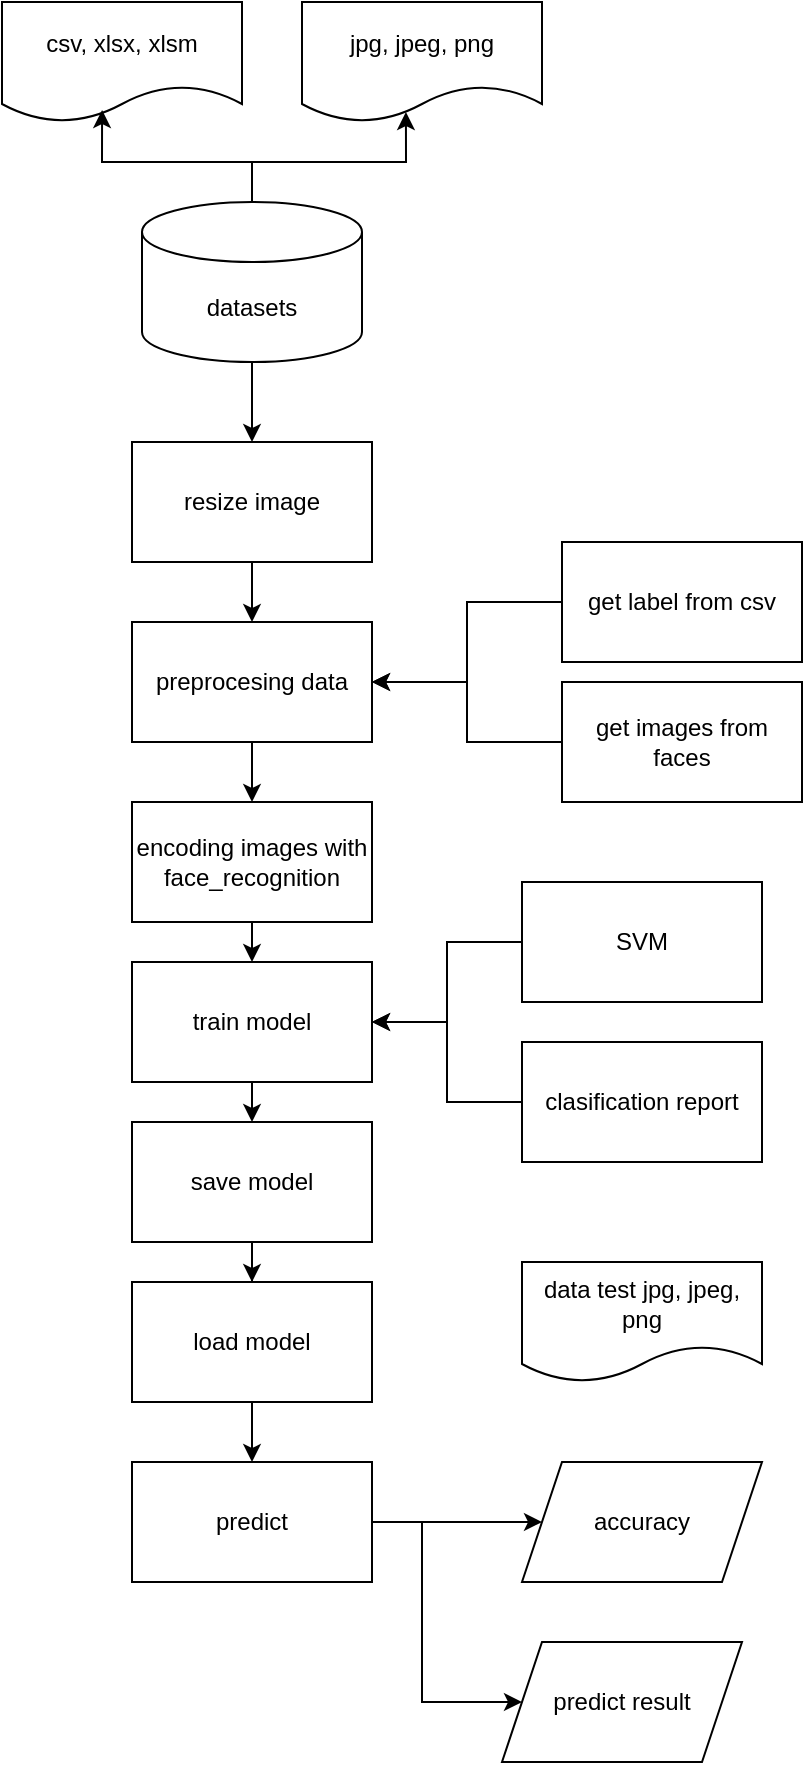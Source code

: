 <mxfile version="24.6.4" type="device" pages="4">
  <diagram name="Diagram Model" id="Lq3tLTZZMb2hrL0z6EuN">
    <mxGraphModel dx="1466" dy="1055" grid="1" gridSize="10" guides="1" tooltips="1" connect="1" arrows="1" fold="1" page="1" pageScale="1" pageWidth="850" pageHeight="1100" math="0" shadow="0">
      <root>
        <mxCell id="0" />
        <mxCell id="1" parent="0" />
        <mxCell id="G29a6ibN8jCa7AQ1b6gr-2" value="csv, xlsx, xlsm" style="shape=document;whiteSpace=wrap;html=1;boundedLbl=1;" parent="1" vertex="1">
          <mxGeometry x="20" y="120" width="120" height="60" as="geometry" />
        </mxCell>
        <mxCell id="G29a6ibN8jCa7AQ1b6gr-3" value="jpg, jpeg, png" style="shape=document;whiteSpace=wrap;html=1;boundedLbl=1;" parent="1" vertex="1">
          <mxGeometry x="170" y="120" width="120" height="60" as="geometry" />
        </mxCell>
        <mxCell id="G29a6ibN8jCa7AQ1b6gr-8" style="edgeStyle=orthogonalEdgeStyle;rounded=0;orthogonalLoop=1;jettySize=auto;html=1;exitX=0.5;exitY=1;exitDx=0;exitDy=0;exitPerimeter=0;entryX=0.5;entryY=0;entryDx=0;entryDy=0;" parent="1" source="G29a6ibN8jCa7AQ1b6gr-4" target="G29a6ibN8jCa7AQ1b6gr-5" edge="1">
          <mxGeometry relative="1" as="geometry" />
        </mxCell>
        <mxCell id="G29a6ibN8jCa7AQ1b6gr-4" value="datasets" style="shape=cylinder3;whiteSpace=wrap;html=1;boundedLbl=1;backgroundOutline=1;size=15;" parent="1" vertex="1">
          <mxGeometry x="90" y="220" width="110" height="80" as="geometry" />
        </mxCell>
        <mxCell id="G29a6ibN8jCa7AQ1b6gr-14" style="edgeStyle=orthogonalEdgeStyle;rounded=0;orthogonalLoop=1;jettySize=auto;html=1;exitX=0.5;exitY=1;exitDx=0;exitDy=0;" parent="1" source="G29a6ibN8jCa7AQ1b6gr-5" target="G29a6ibN8jCa7AQ1b6gr-9" edge="1">
          <mxGeometry relative="1" as="geometry" />
        </mxCell>
        <mxCell id="G29a6ibN8jCa7AQ1b6gr-5" value="resize image" style="rounded=0;whiteSpace=wrap;html=1;" parent="1" vertex="1">
          <mxGeometry x="85" y="340" width="120" height="60" as="geometry" />
        </mxCell>
        <mxCell id="G29a6ibN8jCa7AQ1b6gr-6" style="edgeStyle=orthogonalEdgeStyle;rounded=0;orthogonalLoop=1;jettySize=auto;html=1;exitX=0.5;exitY=0;exitDx=0;exitDy=0;exitPerimeter=0;entryX=0.433;entryY=0.917;entryDx=0;entryDy=0;entryPerimeter=0;" parent="1" source="G29a6ibN8jCa7AQ1b6gr-4" target="G29a6ibN8jCa7AQ1b6gr-3" edge="1">
          <mxGeometry relative="1" as="geometry" />
        </mxCell>
        <mxCell id="G29a6ibN8jCa7AQ1b6gr-7" style="edgeStyle=orthogonalEdgeStyle;rounded=0;orthogonalLoop=1;jettySize=auto;html=1;exitX=0.5;exitY=0;exitDx=0;exitDy=0;exitPerimeter=0;entryX=0.417;entryY=0.9;entryDx=0;entryDy=0;entryPerimeter=0;" parent="1" source="G29a6ibN8jCa7AQ1b6gr-4" target="G29a6ibN8jCa7AQ1b6gr-2" edge="1">
          <mxGeometry relative="1" as="geometry" />
        </mxCell>
        <mxCell id="G29a6ibN8jCa7AQ1b6gr-16" style="edgeStyle=orthogonalEdgeStyle;rounded=0;orthogonalLoop=1;jettySize=auto;html=1;exitX=0.5;exitY=1;exitDx=0;exitDy=0;" parent="1" source="G29a6ibN8jCa7AQ1b6gr-9" target="G29a6ibN8jCa7AQ1b6gr-15" edge="1">
          <mxGeometry relative="1" as="geometry" />
        </mxCell>
        <mxCell id="G29a6ibN8jCa7AQ1b6gr-9" value="preprocesing data" style="rounded=0;whiteSpace=wrap;html=1;" parent="1" vertex="1">
          <mxGeometry x="85" y="430" width="120" height="60" as="geometry" />
        </mxCell>
        <mxCell id="G29a6ibN8jCa7AQ1b6gr-12" style="edgeStyle=orthogonalEdgeStyle;rounded=0;orthogonalLoop=1;jettySize=auto;html=1;exitX=0;exitY=0.5;exitDx=0;exitDy=0;entryX=1;entryY=0.5;entryDx=0;entryDy=0;" parent="1" source="G29a6ibN8jCa7AQ1b6gr-10" target="G29a6ibN8jCa7AQ1b6gr-9" edge="1">
          <mxGeometry relative="1" as="geometry" />
        </mxCell>
        <mxCell id="G29a6ibN8jCa7AQ1b6gr-10" value="get label from csv" style="rounded=0;whiteSpace=wrap;html=1;" parent="1" vertex="1">
          <mxGeometry x="300" y="390" width="120" height="60" as="geometry" />
        </mxCell>
        <mxCell id="G29a6ibN8jCa7AQ1b6gr-13" style="edgeStyle=orthogonalEdgeStyle;rounded=0;orthogonalLoop=1;jettySize=auto;html=1;exitX=0;exitY=0.5;exitDx=0;exitDy=0;entryX=1;entryY=0.5;entryDx=0;entryDy=0;" parent="1" source="G29a6ibN8jCa7AQ1b6gr-11" target="G29a6ibN8jCa7AQ1b6gr-9" edge="1">
          <mxGeometry relative="1" as="geometry" />
        </mxCell>
        <mxCell id="G29a6ibN8jCa7AQ1b6gr-11" value="get images from faces" style="rounded=0;whiteSpace=wrap;html=1;" parent="1" vertex="1">
          <mxGeometry x="300" y="460" width="120" height="60" as="geometry" />
        </mxCell>
        <mxCell id="G29a6ibN8jCa7AQ1b6gr-19" style="edgeStyle=orthogonalEdgeStyle;rounded=0;orthogonalLoop=1;jettySize=auto;html=1;exitX=0.5;exitY=1;exitDx=0;exitDy=0;entryX=0.5;entryY=0;entryDx=0;entryDy=0;" parent="1" source="G29a6ibN8jCa7AQ1b6gr-15" target="G29a6ibN8jCa7AQ1b6gr-17" edge="1">
          <mxGeometry relative="1" as="geometry" />
        </mxCell>
        <mxCell id="G29a6ibN8jCa7AQ1b6gr-15" value="encoding images with face_recognition" style="rounded=0;whiteSpace=wrap;html=1;" parent="1" vertex="1">
          <mxGeometry x="85" y="520" width="120" height="60" as="geometry" />
        </mxCell>
        <mxCell id="G29a6ibN8jCa7AQ1b6gr-26" style="edgeStyle=orthogonalEdgeStyle;rounded=0;orthogonalLoop=1;jettySize=auto;html=1;exitX=0.5;exitY=1;exitDx=0;exitDy=0;entryX=0.5;entryY=0;entryDx=0;entryDy=0;" parent="1" source="G29a6ibN8jCa7AQ1b6gr-17" target="G29a6ibN8jCa7AQ1b6gr-25" edge="1">
          <mxGeometry relative="1" as="geometry" />
        </mxCell>
        <mxCell id="G29a6ibN8jCa7AQ1b6gr-17" value="train model" style="rounded=0;whiteSpace=wrap;html=1;" parent="1" vertex="1">
          <mxGeometry x="85" y="600" width="120" height="60" as="geometry" />
        </mxCell>
        <mxCell id="G29a6ibN8jCa7AQ1b6gr-22" style="edgeStyle=orthogonalEdgeStyle;rounded=0;orthogonalLoop=1;jettySize=auto;html=1;exitX=0;exitY=0.5;exitDx=0;exitDy=0;entryX=1;entryY=0.5;entryDx=0;entryDy=0;" parent="1" source="G29a6ibN8jCa7AQ1b6gr-18" target="G29a6ibN8jCa7AQ1b6gr-17" edge="1">
          <mxGeometry relative="1" as="geometry">
            <mxPoint x="220" y="700" as="targetPoint" />
          </mxGeometry>
        </mxCell>
        <mxCell id="G29a6ibN8jCa7AQ1b6gr-18" value="clasification report" style="rounded=0;whiteSpace=wrap;html=1;" parent="1" vertex="1">
          <mxGeometry x="280" y="640" width="120" height="60" as="geometry" />
        </mxCell>
        <mxCell id="G29a6ibN8jCa7AQ1b6gr-21" style="edgeStyle=orthogonalEdgeStyle;rounded=0;orthogonalLoop=1;jettySize=auto;html=1;exitX=0;exitY=0.5;exitDx=0;exitDy=0;entryX=1;entryY=0.5;entryDx=0;entryDy=0;" parent="1" source="G29a6ibN8jCa7AQ1b6gr-20" target="G29a6ibN8jCa7AQ1b6gr-17" edge="1">
          <mxGeometry relative="1" as="geometry" />
        </mxCell>
        <mxCell id="G29a6ibN8jCa7AQ1b6gr-20" value="SVM" style="rounded=0;whiteSpace=wrap;html=1;" parent="1" vertex="1">
          <mxGeometry x="280" y="560" width="120" height="60" as="geometry" />
        </mxCell>
        <mxCell id="G29a6ibN8jCa7AQ1b6gr-24" value="data test jpg, jpeg, png" style="shape=document;whiteSpace=wrap;html=1;boundedLbl=1;" parent="1" vertex="1">
          <mxGeometry x="280" y="750" width="120" height="60" as="geometry" />
        </mxCell>
        <mxCell id="G29a6ibN8jCa7AQ1b6gr-29" style="edgeStyle=orthogonalEdgeStyle;rounded=0;orthogonalLoop=1;jettySize=auto;html=1;exitX=0.5;exitY=1;exitDx=0;exitDy=0;" parent="1" source="G29a6ibN8jCa7AQ1b6gr-25" target="G29a6ibN8jCa7AQ1b6gr-27" edge="1">
          <mxGeometry relative="1" as="geometry" />
        </mxCell>
        <mxCell id="G29a6ibN8jCa7AQ1b6gr-25" value="save model" style="rounded=0;whiteSpace=wrap;html=1;" parent="1" vertex="1">
          <mxGeometry x="85" y="680" width="120" height="60" as="geometry" />
        </mxCell>
        <mxCell id="G29a6ibN8jCa7AQ1b6gr-30" style="edgeStyle=orthogonalEdgeStyle;rounded=0;orthogonalLoop=1;jettySize=auto;html=1;exitX=0.5;exitY=1;exitDx=0;exitDy=0;" parent="1" source="G29a6ibN8jCa7AQ1b6gr-27" target="G29a6ibN8jCa7AQ1b6gr-28" edge="1">
          <mxGeometry relative="1" as="geometry" />
        </mxCell>
        <mxCell id="G29a6ibN8jCa7AQ1b6gr-27" value="load model" style="rounded=0;whiteSpace=wrap;html=1;" parent="1" vertex="1">
          <mxGeometry x="85" y="760" width="120" height="60" as="geometry" />
        </mxCell>
        <mxCell id="G29a6ibN8jCa7AQ1b6gr-33" style="edgeStyle=orthogonalEdgeStyle;rounded=0;orthogonalLoop=1;jettySize=auto;html=1;exitX=1;exitY=0.5;exitDx=0;exitDy=0;entryX=0;entryY=0.5;entryDx=0;entryDy=0;" parent="1" source="G29a6ibN8jCa7AQ1b6gr-28" target="G29a6ibN8jCa7AQ1b6gr-31" edge="1">
          <mxGeometry relative="1" as="geometry" />
        </mxCell>
        <mxCell id="G29a6ibN8jCa7AQ1b6gr-34" style="edgeStyle=orthogonalEdgeStyle;rounded=0;orthogonalLoop=1;jettySize=auto;html=1;exitX=1;exitY=0.5;exitDx=0;exitDy=0;entryX=0;entryY=0.5;entryDx=0;entryDy=0;" parent="1" source="G29a6ibN8jCa7AQ1b6gr-28" target="G29a6ibN8jCa7AQ1b6gr-32" edge="1">
          <mxGeometry relative="1" as="geometry">
            <Array as="points">
              <mxPoint x="230" y="880" />
              <mxPoint x="230" y="970" />
            </Array>
          </mxGeometry>
        </mxCell>
        <mxCell id="G29a6ibN8jCa7AQ1b6gr-28" value="predict" style="rounded=0;whiteSpace=wrap;html=1;" parent="1" vertex="1">
          <mxGeometry x="85" y="850" width="120" height="60" as="geometry" />
        </mxCell>
        <mxCell id="G29a6ibN8jCa7AQ1b6gr-31" value="accuracy" style="shape=parallelogram;perimeter=parallelogramPerimeter;whiteSpace=wrap;html=1;fixedSize=1;" parent="1" vertex="1">
          <mxGeometry x="280" y="850" width="120" height="60" as="geometry" />
        </mxCell>
        <mxCell id="G29a6ibN8jCa7AQ1b6gr-32" value="predict result" style="shape=parallelogram;perimeter=parallelogramPerimeter;whiteSpace=wrap;html=1;fixedSize=1;" parent="1" vertex="1">
          <mxGeometry x="270" y="940" width="120" height="60" as="geometry" />
        </mxCell>
      </root>
    </mxGraphModel>
  </diagram>
  <diagram id="ao6_p41EV9RZxNL0GUta" name="Business Diagram">
    <mxGraphModel dx="1513" dy="897" grid="1" gridSize="10" guides="1" tooltips="1" connect="1" arrows="1" fold="1" page="1" pageScale="1" pageWidth="850" pageHeight="1100" math="0" shadow="0">
      <root>
        <mxCell id="0" />
        <mxCell id="1" parent="0" />
        <mxCell id="vhvLZNLD5VlgYT1X9G5q-7" style="edgeStyle=orthogonalEdgeStyle;rounded=0;orthogonalLoop=1;jettySize=auto;html=1;exitX=1;exitY=0.333;exitDx=0;exitDy=0;exitPerimeter=0;" edge="1" parent="1" source="vhvLZNLD5VlgYT1X9G5q-1" target="vhvLZNLD5VlgYT1X9G5q-2">
          <mxGeometry relative="1" as="geometry" />
        </mxCell>
        <mxCell id="vhvLZNLD5VlgYT1X9G5q-8" value="Mendeteksi" style="edgeLabel;html=1;align=center;verticalAlign=middle;resizable=0;points=[];" vertex="1" connectable="0" parent="vhvLZNLD5VlgYT1X9G5q-7">
          <mxGeometry x="-0.046" y="2" relative="1" as="geometry">
            <mxPoint as="offset" />
          </mxGeometry>
        </mxCell>
        <mxCell id="vhvLZNLD5VlgYT1X9G5q-1" value="Customers" style="shape=umlActor;verticalLabelPosition=bottom;verticalAlign=top;html=1;outlineConnect=0;" vertex="1" parent="1">
          <mxGeometry x="90" y="160" width="30" height="60" as="geometry" />
        </mxCell>
        <mxCell id="vhvLZNLD5VlgYT1X9G5q-9" style="edgeStyle=orthogonalEdgeStyle;rounded=0;orthogonalLoop=1;jettySize=auto;html=1;exitX=1;exitY=0.5;exitDx=0;exitDy=0;entryX=0;entryY=0.5;entryDx=0;entryDy=0;" edge="1" parent="1" source="vhvLZNLD5VlgYT1X9G5q-2" target="vhvLZNLD5VlgYT1X9G5q-3">
          <mxGeometry relative="1" as="geometry" />
        </mxCell>
        <mxCell id="vhvLZNLD5VlgYT1X9G5q-10" value="Diproses oleh model&amp;nbsp;&lt;div&gt;untuk diklasifikasikan&lt;/div&gt;" style="edgeLabel;html=1;align=center;verticalAlign=middle;resizable=0;points=[];" vertex="1" connectable="0" parent="vhvLZNLD5VlgYT1X9G5q-9">
          <mxGeometry x="-0.171" y="1" relative="1" as="geometry">
            <mxPoint as="offset" />
          </mxGeometry>
        </mxCell>
        <mxCell id="vhvLZNLD5VlgYT1X9G5q-2" value="Camera" style="rounded=1;whiteSpace=wrap;html=1;" vertex="1" parent="1">
          <mxGeometry x="250" y="150" width="115" height="60" as="geometry" />
        </mxCell>
        <mxCell id="vhvLZNLD5VlgYT1X9G5q-12" style="edgeStyle=orthogonalEdgeStyle;rounded=0;orthogonalLoop=1;jettySize=auto;html=1;exitX=0.5;exitY=1;exitDx=0;exitDy=0;entryX=0.5;entryY=0;entryDx=0;entryDy=0;" edge="1" parent="1" source="vhvLZNLD5VlgYT1X9G5q-3" target="vhvLZNLD5VlgYT1X9G5q-11">
          <mxGeometry relative="1" as="geometry" />
        </mxCell>
        <mxCell id="vhvLZNLD5VlgYT1X9G5q-24" value="Memproses prediksi&lt;div&gt;gender, umur dan ekspresi&lt;/div&gt;" style="edgeLabel;html=1;align=center;verticalAlign=middle;resizable=0;points=[];" vertex="1" connectable="0" parent="vhvLZNLD5VlgYT1X9G5q-12">
          <mxGeometry x="-0.229" y="1" relative="1" as="geometry">
            <mxPoint as="offset" />
          </mxGeometry>
        </mxCell>
        <mxCell id="vhvLZNLD5VlgYT1X9G5q-3" value="Model&lt;div&gt;(System)&lt;/div&gt;" style="rounded=1;whiteSpace=wrap;html=1;" vertex="1" parent="1">
          <mxGeometry x="520" y="150" width="115" height="60" as="geometry" />
        </mxCell>
        <mxCell id="vhvLZNLD5VlgYT1X9G5q-22" style="edgeStyle=orthogonalEdgeStyle;rounded=0;orthogonalLoop=1;jettySize=auto;html=1;exitX=0;exitY=0;exitDx=0;exitDy=27.5;exitPerimeter=0;entryX=1;entryY=0.25;entryDx=0;entryDy=0;" edge="1" parent="1" source="vhvLZNLD5VlgYT1X9G5q-4" target="vhvLZNLD5VlgYT1X9G5q-6">
          <mxGeometry relative="1" as="geometry" />
        </mxCell>
        <mxCell id="vhvLZNLD5VlgYT1X9G5q-29" value="Response" style="edgeLabel;html=1;align=center;verticalAlign=middle;resizable=0;points=[];" vertex="1" connectable="0" parent="vhvLZNLD5VlgYT1X9G5q-22">
          <mxGeometry x="0.07" y="1" relative="1" as="geometry">
            <mxPoint as="offset" />
          </mxGeometry>
        </mxCell>
        <mxCell id="vhvLZNLD5VlgYT1X9G5q-4" value="Database" style="shape=cylinder3;whiteSpace=wrap;html=1;boundedLbl=1;backgroundOutline=1;size=15;" vertex="1" parent="1">
          <mxGeometry x="315" y="398" width="90" height="72" as="geometry" />
        </mxCell>
        <mxCell id="vhvLZNLD5VlgYT1X9G5q-17" style="edgeStyle=orthogonalEdgeStyle;rounded=0;orthogonalLoop=1;jettySize=auto;html=1;exitX=1;exitY=0.75;exitDx=0;exitDy=0;entryX=0;entryY=0.75;entryDx=0;entryDy=0;" edge="1" parent="1" source="vhvLZNLD5VlgYT1X9G5q-5" target="vhvLZNLD5VlgYT1X9G5q-14">
          <mxGeometry relative="1" as="geometry" />
        </mxCell>
        <mxCell id="vhvLZNLD5VlgYT1X9G5q-31" value="Response" style="edgeLabel;html=1;align=center;verticalAlign=middle;resizable=0;points=[];" vertex="1" connectable="0" parent="vhvLZNLD5VlgYT1X9G5q-17">
          <mxGeometry x="-0.156" relative="1" as="geometry">
            <mxPoint as="offset" />
          </mxGeometry>
        </mxCell>
        <mxCell id="vhvLZNLD5VlgYT1X9G5q-18" style="edgeStyle=orthogonalEdgeStyle;rounded=0;orthogonalLoop=1;jettySize=auto;html=1;exitX=0.25;exitY=1;exitDx=0;exitDy=0;entryX=0.25;entryY=0;entryDx=0;entryDy=0;" edge="1" parent="1" source="vhvLZNLD5VlgYT1X9G5q-5" target="vhvLZNLD5VlgYT1X9G5q-6">
          <mxGeometry relative="1" as="geometry" />
        </mxCell>
        <mxCell id="vhvLZNLD5VlgYT1X9G5q-27" value="Request" style="edgeLabel;html=1;align=center;verticalAlign=middle;resizable=0;points=[];" vertex="1" connectable="0" parent="vhvLZNLD5VlgYT1X9G5q-18">
          <mxGeometry x="-0.086" y="-1" relative="1" as="geometry">
            <mxPoint as="offset" />
          </mxGeometry>
        </mxCell>
        <mxCell id="vhvLZNLD5VlgYT1X9G5q-5" value="URL / API" style="rounded=1;whiteSpace=wrap;html=1;" vertex="1" parent="1">
          <mxGeometry x="80" y="280" width="115" height="60" as="geometry" />
        </mxCell>
        <mxCell id="vhvLZNLD5VlgYT1X9G5q-19" style="edgeStyle=orthogonalEdgeStyle;rounded=0;orthogonalLoop=1;jettySize=auto;html=1;exitX=0.75;exitY=0;exitDx=0;exitDy=0;entryX=0.75;entryY=1;entryDx=0;entryDy=0;" edge="1" parent="1" source="vhvLZNLD5VlgYT1X9G5q-6" target="vhvLZNLD5VlgYT1X9G5q-5">
          <mxGeometry relative="1" as="geometry" />
        </mxCell>
        <mxCell id="vhvLZNLD5VlgYT1X9G5q-30" value="Response" style="edgeLabel;html=1;align=center;verticalAlign=middle;resizable=0;points=[];" vertex="1" connectable="0" parent="vhvLZNLD5VlgYT1X9G5q-19">
          <mxGeometry x="-0.229" y="1" relative="1" as="geometry">
            <mxPoint as="offset" />
          </mxGeometry>
        </mxCell>
        <mxCell id="vhvLZNLD5VlgYT1X9G5q-6" value="Backend&lt;div&gt;(Flask)&lt;/div&gt;" style="rounded=1;whiteSpace=wrap;html=1;" vertex="1" parent="1">
          <mxGeometry x="80" y="410" width="115" height="60" as="geometry" />
        </mxCell>
        <mxCell id="vhvLZNLD5VlgYT1X9G5q-15" style="edgeStyle=orthogonalEdgeStyle;rounded=0;orthogonalLoop=1;jettySize=auto;html=1;exitX=0;exitY=0.5;exitDx=0;exitDy=0;entryX=1;entryY=0.5;entryDx=0;entryDy=0;" edge="1" parent="1" source="vhvLZNLD5VlgYT1X9G5q-11" target="vhvLZNLD5VlgYT1X9G5q-14">
          <mxGeometry relative="1" as="geometry" />
        </mxCell>
        <mxCell id="vhvLZNLD5VlgYT1X9G5q-25" value="Menyimpan&lt;div&gt;hasil prediksi&lt;/div&gt;&lt;div&gt;model&lt;/div&gt;" style="edgeLabel;html=1;align=center;verticalAlign=middle;resizable=0;points=[];" vertex="1" connectable="0" parent="vhvLZNLD5VlgYT1X9G5q-15">
          <mxGeometry x="-0.011" relative="1" as="geometry">
            <mxPoint as="offset" />
          </mxGeometry>
        </mxCell>
        <mxCell id="vhvLZNLD5VlgYT1X9G5q-11" value="Result Prediction Model" style="rounded=1;whiteSpace=wrap;html=1;" vertex="1" parent="1">
          <mxGeometry x="520" y="280" width="115" height="60" as="geometry" />
        </mxCell>
        <mxCell id="vhvLZNLD5VlgYT1X9G5q-16" style="edgeStyle=orthogonalEdgeStyle;rounded=0;orthogonalLoop=1;jettySize=auto;html=1;exitX=0;exitY=0.25;exitDx=0;exitDy=0;entryX=1;entryY=0.25;entryDx=0;entryDy=0;" edge="1" parent="1" source="vhvLZNLD5VlgYT1X9G5q-14" target="vhvLZNLD5VlgYT1X9G5q-5">
          <mxGeometry relative="1" as="geometry" />
        </mxCell>
        <mxCell id="vhvLZNLD5VlgYT1X9G5q-26" value="Request" style="edgeLabel;html=1;align=center;verticalAlign=middle;resizable=0;points=[];" vertex="1" connectable="0" parent="vhvLZNLD5VlgYT1X9G5q-16">
          <mxGeometry x="0.022" relative="1" as="geometry">
            <mxPoint as="offset" />
          </mxGeometry>
        </mxCell>
        <mxCell id="vhvLZNLD5VlgYT1X9G5q-14" value="Save Result" style="rounded=1;whiteSpace=wrap;html=1;" vertex="1" parent="1">
          <mxGeometry x="285" y="280" width="115" height="60" as="geometry" />
        </mxCell>
        <mxCell id="vhvLZNLD5VlgYT1X9G5q-21" style="edgeStyle=orthogonalEdgeStyle;rounded=0;orthogonalLoop=1;jettySize=auto;html=1;exitX=1;exitY=0.75;exitDx=0;exitDy=0;entryX=0;entryY=1;entryDx=0;entryDy=-15;entryPerimeter=0;" edge="1" parent="1" source="vhvLZNLD5VlgYT1X9G5q-6" target="vhvLZNLD5VlgYT1X9G5q-4">
          <mxGeometry relative="1" as="geometry" />
        </mxCell>
        <mxCell id="vhvLZNLD5VlgYT1X9G5q-28" value="Request" style="edgeLabel;html=1;align=center;verticalAlign=middle;resizable=0;points=[];" vertex="1" connectable="0" parent="vhvLZNLD5VlgYT1X9G5q-21">
          <mxGeometry x="-0.15" y="-5" relative="1" as="geometry">
            <mxPoint y="-4" as="offset" />
          </mxGeometry>
        </mxCell>
        <mxCell id="vhvLZNLD5VlgYT1X9G5q-32" style="edgeStyle=orthogonalEdgeStyle;rounded=0;orthogonalLoop=1;jettySize=auto;html=1;exitX=1;exitY=0.333;exitDx=0;exitDy=0;exitPerimeter=0;" edge="1" source="vhvLZNLD5VlgYT1X9G5q-34" target="vhvLZNLD5VlgYT1X9G5q-37" parent="1">
          <mxGeometry relative="1" as="geometry" />
        </mxCell>
        <mxCell id="vhvLZNLD5VlgYT1X9G5q-33" value="Mendeteksi" style="edgeLabel;html=1;align=center;verticalAlign=middle;resizable=0;points=[];" vertex="1" connectable="0" parent="vhvLZNLD5VlgYT1X9G5q-32">
          <mxGeometry x="-0.046" y="2" relative="1" as="geometry">
            <mxPoint as="offset" />
          </mxGeometry>
        </mxCell>
        <mxCell id="vhvLZNLD5VlgYT1X9G5q-34" value="Employee (SPG)" style="shape=umlActor;verticalLabelPosition=bottom;verticalAlign=top;html=1;outlineConnect=0;" vertex="1" parent="1">
          <mxGeometry x="92.5" y="550" width="30" height="60" as="geometry" />
        </mxCell>
        <mxCell id="vhvLZNLD5VlgYT1X9G5q-35" style="edgeStyle=orthogonalEdgeStyle;rounded=0;orthogonalLoop=1;jettySize=auto;html=1;exitX=1;exitY=0.5;exitDx=0;exitDy=0;entryX=0;entryY=0.5;entryDx=0;entryDy=0;" edge="1" source="vhvLZNLD5VlgYT1X9G5q-37" target="vhvLZNLD5VlgYT1X9G5q-40" parent="1">
          <mxGeometry relative="1" as="geometry" />
        </mxCell>
        <mxCell id="vhvLZNLD5VlgYT1X9G5q-36" value="Diproses oleh model&amp;nbsp;&lt;div&gt;untuk mendeteksi&amp;nbsp;&lt;/div&gt;&lt;div&gt;gerakan&lt;/div&gt;" style="edgeLabel;html=1;align=center;verticalAlign=middle;resizable=0;points=[];" vertex="1" connectable="0" parent="vhvLZNLD5VlgYT1X9G5q-35">
          <mxGeometry x="-0.171" y="1" relative="1" as="geometry">
            <mxPoint x="7" as="offset" />
          </mxGeometry>
        </mxCell>
        <mxCell id="vhvLZNLD5VlgYT1X9G5q-37" value="Camera" style="rounded=1;whiteSpace=wrap;html=1;" vertex="1" parent="1">
          <mxGeometry x="252.5" y="540" width="115" height="60" as="geometry" />
        </mxCell>
        <mxCell id="vhvLZNLD5VlgYT1X9G5q-38" style="edgeStyle=orthogonalEdgeStyle;rounded=0;orthogonalLoop=1;jettySize=auto;html=1;exitX=0.5;exitY=1;exitDx=0;exitDy=0;entryX=0.5;entryY=0;entryDx=0;entryDy=0;" edge="1" source="vhvLZNLD5VlgYT1X9G5q-40" target="vhvLZNLD5VlgYT1X9G5q-54" parent="1">
          <mxGeometry relative="1" as="geometry" />
        </mxCell>
        <mxCell id="vhvLZNLD5VlgYT1X9G5q-39" value="Memproses gerakan&amp;nbsp;&lt;div&gt;karyawan&lt;/div&gt;" style="edgeLabel;html=1;align=center;verticalAlign=middle;resizable=0;points=[];" vertex="1" connectable="0" parent="vhvLZNLD5VlgYT1X9G5q-38">
          <mxGeometry x="-0.229" y="1" relative="1" as="geometry">
            <mxPoint as="offset" />
          </mxGeometry>
        </mxCell>
        <mxCell id="vhvLZNLD5VlgYT1X9G5q-40" value="Model&lt;div&gt;(System)&lt;/div&gt;" style="rounded=1;whiteSpace=wrap;html=1;" vertex="1" parent="1">
          <mxGeometry x="522.5" y="540" width="115" height="60" as="geometry" />
        </mxCell>
        <mxCell id="vhvLZNLD5VlgYT1X9G5q-41" style="edgeStyle=orthogonalEdgeStyle;rounded=0;orthogonalLoop=1;jettySize=auto;html=1;exitX=0;exitY=0;exitDx=0;exitDy=27.5;exitPerimeter=0;entryX=1;entryY=0.25;entryDx=0;entryDy=0;" edge="1" source="vhvLZNLD5VlgYT1X9G5q-43" target="vhvLZNLD5VlgYT1X9G5q-51" parent="1">
          <mxGeometry relative="1" as="geometry" />
        </mxCell>
        <mxCell id="vhvLZNLD5VlgYT1X9G5q-42" value="Response" style="edgeLabel;html=1;align=center;verticalAlign=middle;resizable=0;points=[];" vertex="1" connectable="0" parent="vhvLZNLD5VlgYT1X9G5q-41">
          <mxGeometry x="0.07" y="1" relative="1" as="geometry">
            <mxPoint as="offset" />
          </mxGeometry>
        </mxCell>
        <mxCell id="vhvLZNLD5VlgYT1X9G5q-43" value="Database" style="shape=cylinder3;whiteSpace=wrap;html=1;boundedLbl=1;backgroundOutline=1;size=15;" vertex="1" parent="1">
          <mxGeometry x="317.5" y="788" width="90" height="72" as="geometry" />
        </mxCell>
        <mxCell id="vhvLZNLD5VlgYT1X9G5q-44" style="edgeStyle=orthogonalEdgeStyle;rounded=0;orthogonalLoop=1;jettySize=auto;html=1;exitX=1;exitY=0.75;exitDx=0;exitDy=0;entryX=0;entryY=0.75;entryDx=0;entryDy=0;" edge="1" source="vhvLZNLD5VlgYT1X9G5q-48" target="vhvLZNLD5VlgYT1X9G5q-57" parent="1">
          <mxGeometry relative="1" as="geometry" />
        </mxCell>
        <mxCell id="vhvLZNLD5VlgYT1X9G5q-45" value="Response" style="edgeLabel;html=1;align=center;verticalAlign=middle;resizable=0;points=[];" vertex="1" connectable="0" parent="vhvLZNLD5VlgYT1X9G5q-44">
          <mxGeometry x="-0.156" relative="1" as="geometry">
            <mxPoint as="offset" />
          </mxGeometry>
        </mxCell>
        <mxCell id="vhvLZNLD5VlgYT1X9G5q-46" style="edgeStyle=orthogonalEdgeStyle;rounded=0;orthogonalLoop=1;jettySize=auto;html=1;exitX=0.25;exitY=1;exitDx=0;exitDy=0;entryX=0.25;entryY=0;entryDx=0;entryDy=0;" edge="1" source="vhvLZNLD5VlgYT1X9G5q-48" target="vhvLZNLD5VlgYT1X9G5q-51" parent="1">
          <mxGeometry relative="1" as="geometry" />
        </mxCell>
        <mxCell id="vhvLZNLD5VlgYT1X9G5q-47" value="Request" style="edgeLabel;html=1;align=center;verticalAlign=middle;resizable=0;points=[];" vertex="1" connectable="0" parent="vhvLZNLD5VlgYT1X9G5q-46">
          <mxGeometry x="-0.086" y="-1" relative="1" as="geometry">
            <mxPoint as="offset" />
          </mxGeometry>
        </mxCell>
        <mxCell id="vhvLZNLD5VlgYT1X9G5q-48" value="URL / API" style="rounded=1;whiteSpace=wrap;html=1;" vertex="1" parent="1">
          <mxGeometry x="82.5" y="670" width="115" height="60" as="geometry" />
        </mxCell>
        <mxCell id="vhvLZNLD5VlgYT1X9G5q-49" style="edgeStyle=orthogonalEdgeStyle;rounded=0;orthogonalLoop=1;jettySize=auto;html=1;exitX=0.75;exitY=0;exitDx=0;exitDy=0;entryX=0.75;entryY=1;entryDx=0;entryDy=0;" edge="1" source="vhvLZNLD5VlgYT1X9G5q-51" target="vhvLZNLD5VlgYT1X9G5q-48" parent="1">
          <mxGeometry relative="1" as="geometry" />
        </mxCell>
        <mxCell id="vhvLZNLD5VlgYT1X9G5q-50" value="Response" style="edgeLabel;html=1;align=center;verticalAlign=middle;resizable=0;points=[];" vertex="1" connectable="0" parent="vhvLZNLD5VlgYT1X9G5q-49">
          <mxGeometry x="-0.229" y="1" relative="1" as="geometry">
            <mxPoint as="offset" />
          </mxGeometry>
        </mxCell>
        <mxCell id="vhvLZNLD5VlgYT1X9G5q-51" value="Backend&lt;div&gt;(Flask)&lt;/div&gt;" style="rounded=1;whiteSpace=wrap;html=1;" vertex="1" parent="1">
          <mxGeometry x="82.5" y="800" width="115" height="60" as="geometry" />
        </mxCell>
        <mxCell id="vhvLZNLD5VlgYT1X9G5q-52" style="edgeStyle=orthogonalEdgeStyle;rounded=0;orthogonalLoop=1;jettySize=auto;html=1;exitX=0;exitY=0.5;exitDx=0;exitDy=0;entryX=1;entryY=0.5;entryDx=0;entryDy=0;" edge="1" source="vhvLZNLD5VlgYT1X9G5q-54" target="vhvLZNLD5VlgYT1X9G5q-57" parent="1">
          <mxGeometry relative="1" as="geometry" />
        </mxCell>
        <mxCell id="vhvLZNLD5VlgYT1X9G5q-53" value="Menyimpan&lt;div&gt;hasil prediksi&lt;/div&gt;&lt;div&gt;model&lt;/div&gt;" style="edgeLabel;html=1;align=center;verticalAlign=middle;resizable=0;points=[];" vertex="1" connectable="0" parent="vhvLZNLD5VlgYT1X9G5q-52">
          <mxGeometry x="-0.011" relative="1" as="geometry">
            <mxPoint as="offset" />
          </mxGeometry>
        </mxCell>
        <mxCell id="vhvLZNLD5VlgYT1X9G5q-54" value="Result Prediction Model" style="rounded=1;whiteSpace=wrap;html=1;" vertex="1" parent="1">
          <mxGeometry x="522.5" y="670" width="115" height="60" as="geometry" />
        </mxCell>
        <mxCell id="vhvLZNLD5VlgYT1X9G5q-55" style="edgeStyle=orthogonalEdgeStyle;rounded=0;orthogonalLoop=1;jettySize=auto;html=1;exitX=0;exitY=0.25;exitDx=0;exitDy=0;entryX=1;entryY=0.25;entryDx=0;entryDy=0;" edge="1" source="vhvLZNLD5VlgYT1X9G5q-57" target="vhvLZNLD5VlgYT1X9G5q-48" parent="1">
          <mxGeometry relative="1" as="geometry" />
        </mxCell>
        <mxCell id="vhvLZNLD5VlgYT1X9G5q-56" value="Request" style="edgeLabel;html=1;align=center;verticalAlign=middle;resizable=0;points=[];" vertex="1" connectable="0" parent="vhvLZNLD5VlgYT1X9G5q-55">
          <mxGeometry x="0.022" relative="1" as="geometry">
            <mxPoint as="offset" />
          </mxGeometry>
        </mxCell>
        <mxCell id="vhvLZNLD5VlgYT1X9G5q-57" value="Save Result" style="rounded=1;whiteSpace=wrap;html=1;" vertex="1" parent="1">
          <mxGeometry x="287.5" y="670" width="115" height="60" as="geometry" />
        </mxCell>
        <mxCell id="vhvLZNLD5VlgYT1X9G5q-58" style="edgeStyle=orthogonalEdgeStyle;rounded=0;orthogonalLoop=1;jettySize=auto;html=1;exitX=1;exitY=0.75;exitDx=0;exitDy=0;entryX=0;entryY=1;entryDx=0;entryDy=-15;entryPerimeter=0;" edge="1" source="vhvLZNLD5VlgYT1X9G5q-51" target="vhvLZNLD5VlgYT1X9G5q-43" parent="1">
          <mxGeometry relative="1" as="geometry" />
        </mxCell>
        <mxCell id="vhvLZNLD5VlgYT1X9G5q-59" value="Request" style="edgeLabel;html=1;align=center;verticalAlign=middle;resizable=0;points=[];" vertex="1" connectable="0" parent="vhvLZNLD5VlgYT1X9G5q-58">
          <mxGeometry x="-0.15" y="-5" relative="1" as="geometry">
            <mxPoint y="-4" as="offset" />
          </mxGeometry>
        </mxCell>
      </root>
    </mxGraphModel>
  </diagram>
  <diagram id="GTOwe_YKNoY62zuB2V2L" name="Process Diagram">
    <mxGraphModel dx="1878" dy="748" grid="1" gridSize="10" guides="1" tooltips="1" connect="1" arrows="1" fold="1" page="1" pageScale="1" pageWidth="850" pageHeight="1100" math="0" shadow="0">
      <root>
        <mxCell id="0" />
        <mxCell id="1" parent="0" />
        <mxCell id="liK0P4Ff-jJVROrcpujv-52" style="edgeStyle=orthogonalEdgeStyle;rounded=0;orthogonalLoop=1;jettySize=auto;html=1;exitX=0.25;exitY=1;exitDx=0;exitDy=0;entryX=0.25;entryY=0;entryDx=0;entryDy=0;" edge="1" parent="1" source="liK0P4Ff-jJVROrcpujv-29" target="liK0P4Ff-jJVROrcpujv-30">
          <mxGeometry relative="1" as="geometry" />
        </mxCell>
        <mxCell id="liK0P4Ff-jJVROrcpujv-55" value="Request&lt;div&gt;with IP&lt;/div&gt;" style="edgeLabel;html=1;align=center;verticalAlign=middle;resizable=0;points=[];" vertex="1" connectable="0" parent="liK0P4Ff-jJVROrcpujv-52">
          <mxGeometry x="-0.242" relative="1" as="geometry">
            <mxPoint as="offset" />
          </mxGeometry>
        </mxCell>
        <mxCell id="liK0P4Ff-jJVROrcpujv-29" value="Web Control" style="rounded=1;whiteSpace=wrap;html=1;fillColor=#B9E0A5;" vertex="1" parent="1">
          <mxGeometry x="-520" y="150" width="120" height="60" as="geometry" />
        </mxCell>
        <mxCell id="liK0P4Ff-jJVROrcpujv-54" style="edgeStyle=orthogonalEdgeStyle;rounded=0;orthogonalLoop=1;jettySize=auto;html=1;exitX=0.75;exitY=0;exitDx=0;exitDy=0;entryX=0.75;entryY=1;entryDx=0;entryDy=0;" edge="1" parent="1" source="liK0P4Ff-jJVROrcpujv-30" target="liK0P4Ff-jJVROrcpujv-29">
          <mxGeometry relative="1" as="geometry" />
        </mxCell>
        <mxCell id="liK0P4Ff-jJVROrcpujv-56" value="Response" style="edgeLabel;html=1;align=center;verticalAlign=middle;resizable=0;points=[];" vertex="1" connectable="0" parent="liK0P4Ff-jJVROrcpujv-54">
          <mxGeometry x="0.07" y="1" relative="1" as="geometry">
            <mxPoint as="offset" />
          </mxGeometry>
        </mxCell>
        <mxCell id="WYZVfYMx2JTsQfkn0pkT-5" style="edgeStyle=orthogonalEdgeStyle;rounded=0;orthogonalLoop=1;jettySize=auto;html=1;exitX=1;exitY=0.5;exitDx=0;exitDy=0;" edge="1" parent="1" source="liK0P4Ff-jJVROrcpujv-30" target="WYZVfYMx2JTsQfkn0pkT-4">
          <mxGeometry relative="1" as="geometry" />
        </mxCell>
        <mxCell id="WYZVfYMx2JTsQfkn0pkT-7" value="Mendeteksi&amp;nbsp;&lt;div&gt;IP &amp;amp; PORT&lt;div&gt;aplikasi&lt;/div&gt;&lt;/div&gt;" style="edgeLabel;html=1;align=center;verticalAlign=middle;resizable=0;points=[];" vertex="1" connectable="0" parent="WYZVfYMx2JTsQfkn0pkT-5">
          <mxGeometry x="-0.24" relative="1" as="geometry">
            <mxPoint as="offset" />
          </mxGeometry>
        </mxCell>
        <mxCell id="liK0P4Ff-jJVROrcpujv-30" value="Aplikasi&lt;div&gt;Face Recognition&lt;/div&gt;" style="rounded=1;whiteSpace=wrap;html=1;fillColor=#CCE5FF;" vertex="1" parent="1">
          <mxGeometry x="-520" y="290" width="120" height="60" as="geometry" />
        </mxCell>
        <mxCell id="WYZVfYMx2JTsQfkn0pkT-30" style="edgeStyle=orthogonalEdgeStyle;rounded=0;orthogonalLoop=1;jettySize=auto;html=1;exitX=0.5;exitY=0.5;exitDx=0;exitDy=0;exitPerimeter=0;entryX=0;entryY=0.5;entryDx=0;entryDy=0;" edge="1" parent="1" source="liK0P4Ff-jJVROrcpujv-31" target="WYZVfYMx2JTsQfkn0pkT-25">
          <mxGeometry relative="1" as="geometry" />
        </mxCell>
        <mxCell id="liK0P4Ff-jJVROrcpujv-31" value="User Control&lt;div&gt;(Superadmin)&lt;/div&gt;" style="shape=umlActor;verticalLabelPosition=bottom;verticalAlign=top;html=1;outlineConnect=0;" vertex="1" parent="1">
          <mxGeometry x="-810" y="150" width="30" height="60" as="geometry" />
        </mxCell>
        <mxCell id="liK0P4Ff-jJVROrcpujv-32" value="Kontrol Aplikasi Melalui Web Control" style="text;html=1;align=left;verticalAlign=middle;whiteSpace=wrap;rounded=0;" vertex="1" parent="1">
          <mxGeometry x="-820" y="4" width="130" height="30" as="geometry" />
        </mxCell>
        <mxCell id="WYZVfYMx2JTsQfkn0pkT-6" style="edgeStyle=orthogonalEdgeStyle;rounded=0;orthogonalLoop=1;jettySize=auto;html=1;exitX=0.5;exitY=0;exitDx=0;exitDy=0;entryX=1;entryY=0.5;entryDx=0;entryDy=0;" edge="1" parent="1" source="WYZVfYMx2JTsQfkn0pkT-4" target="liK0P4Ff-jJVROrcpujv-29">
          <mxGeometry relative="1" as="geometry" />
        </mxCell>
        <mxCell id="WYZVfYMx2JTsQfkn0pkT-8" value="Mengirim data IP&amp;nbsp;&lt;div&gt;dan PORT ke server&lt;/div&gt;" style="edgeLabel;html=1;align=center;verticalAlign=middle;resizable=0;points=[];" vertex="1" connectable="0" parent="WYZVfYMx2JTsQfkn0pkT-6">
          <mxGeometry x="-0.517" relative="1" as="geometry">
            <mxPoint as="offset" />
          </mxGeometry>
        </mxCell>
        <mxCell id="WYZVfYMx2JTsQfkn0pkT-4" value="Menyimpan IP dan PORT setiap membuka aplikasi" style="rounded=1;whiteSpace=wrap;html=1;" vertex="1" parent="1">
          <mxGeometry x="-370" y="220" width="120" height="60" as="geometry" />
        </mxCell>
        <mxCell id="WYZVfYMx2JTsQfkn0pkT-10" style="edgeStyle=orthogonalEdgeStyle;rounded=0;orthogonalLoop=1;jettySize=auto;html=1;exitX=0.145;exitY=1;exitDx=0;exitDy=-4.35;exitPerimeter=0;entryX=0.25;entryY=0;entryDx=0;entryDy=0;" edge="1" parent="1" source="WYZVfYMx2JTsQfkn0pkT-9" target="liK0P4Ff-jJVROrcpujv-29">
          <mxGeometry relative="1" as="geometry" />
        </mxCell>
        <mxCell id="WYZVfYMx2JTsQfkn0pkT-13" value="Response" style="edgeLabel;html=1;align=center;verticalAlign=middle;resizable=0;points=[];" vertex="1" connectable="0" parent="WYZVfYMx2JTsQfkn0pkT-10">
          <mxGeometry x="-0.124" y="-1" relative="1" as="geometry">
            <mxPoint x="-1" y="2" as="offset" />
          </mxGeometry>
        </mxCell>
        <mxCell id="WYZVfYMx2JTsQfkn0pkT-9" value="Database" style="shape=cylinder3;whiteSpace=wrap;html=1;boundedLbl=1;backgroundOutline=1;size=15;" vertex="1" parent="1">
          <mxGeometry x="-502" y="30" width="84" height="80" as="geometry" />
        </mxCell>
        <mxCell id="WYZVfYMx2JTsQfkn0pkT-12" style="edgeStyle=orthogonalEdgeStyle;rounded=0;orthogonalLoop=1;jettySize=auto;html=1;exitX=0.75;exitY=0;exitDx=0;exitDy=0;entryX=0.855;entryY=1;entryDx=0;entryDy=-4.35;entryPerimeter=0;" edge="1" parent="1" source="liK0P4Ff-jJVROrcpujv-29" target="WYZVfYMx2JTsQfkn0pkT-9">
          <mxGeometry relative="1" as="geometry" />
        </mxCell>
        <mxCell id="WYZVfYMx2JTsQfkn0pkT-14" value="Request" style="edgeLabel;html=1;align=center;verticalAlign=middle;resizable=0;points=[];" vertex="1" connectable="0" parent="WYZVfYMx2JTsQfkn0pkT-12">
          <mxGeometry x="-0.132" relative="1" as="geometry">
            <mxPoint y="2" as="offset" />
          </mxGeometry>
        </mxCell>
        <mxCell id="WYZVfYMx2JTsQfkn0pkT-18" value="Unggah foto SPG" style="ellipse;whiteSpace=wrap;html=1;" vertex="1" parent="1">
          <mxGeometry x="-640" y="260" width="110" height="50" as="geometry" />
        </mxCell>
        <mxCell id="WYZVfYMx2JTsQfkn0pkT-19" value="Reset aplikasi" style="ellipse;whiteSpace=wrap;html=1;" vertex="1" parent="1">
          <mxGeometry x="-705" y="320" width="110" height="50" as="geometry" />
        </mxCell>
        <mxCell id="WYZVfYMx2JTsQfkn0pkT-23" value="Menyimpan device aplikasi (CRUD)" style="ellipse;whiteSpace=wrap;html=1;" vertex="1" parent="1">
          <mxGeometry x="-770" y="260" width="110" height="50" as="geometry" />
        </mxCell>
        <mxCell id="WYZVfYMx2JTsQfkn0pkT-26" style="edgeStyle=orthogonalEdgeStyle;rounded=0;orthogonalLoop=1;jettySize=auto;html=1;exitX=1;exitY=0.5;exitDx=0;exitDy=0;entryX=0;entryY=0.5;entryDx=0;entryDy=0;" edge="1" parent="1" source="WYZVfYMx2JTsQfkn0pkT-25" target="liK0P4Ff-jJVROrcpujv-29">
          <mxGeometry relative="1" as="geometry" />
        </mxCell>
        <mxCell id="WYZVfYMx2JTsQfkn0pkT-31" style="edgeStyle=orthogonalEdgeStyle;rounded=0;orthogonalLoop=1;jettySize=auto;html=1;exitX=0.75;exitY=1;exitDx=0;exitDy=0;" edge="1" parent="1" source="WYZVfYMx2JTsQfkn0pkT-25" target="WYZVfYMx2JTsQfkn0pkT-18">
          <mxGeometry relative="1" as="geometry" />
        </mxCell>
        <mxCell id="WYZVfYMx2JTsQfkn0pkT-32" style="edgeStyle=orthogonalEdgeStyle;rounded=0;orthogonalLoop=1;jettySize=auto;html=1;exitX=0.25;exitY=1;exitDx=0;exitDy=0;" edge="1" parent="1" source="WYZVfYMx2JTsQfkn0pkT-25" target="WYZVfYMx2JTsQfkn0pkT-23">
          <mxGeometry relative="1" as="geometry" />
        </mxCell>
        <mxCell id="WYZVfYMx2JTsQfkn0pkT-33" style="edgeStyle=orthogonalEdgeStyle;rounded=0;orthogonalLoop=1;jettySize=auto;html=1;exitX=0.5;exitY=1;exitDx=0;exitDy=0;" edge="1" parent="1" source="WYZVfYMx2JTsQfkn0pkT-25" target="WYZVfYMx2JTsQfkn0pkT-19">
          <mxGeometry relative="1" as="geometry" />
        </mxCell>
        <mxCell id="WYZVfYMx2JTsQfkn0pkT-25" value="Kontrol Aplikasi" style="rounded=1;whiteSpace=wrap;html=1;" vertex="1" parent="1">
          <mxGeometry x="-710" y="150" width="120" height="60" as="geometry" />
        </mxCell>
        <mxCell id="WYZVfYMx2JTsQfkn0pkT-34" value="Alur Penginstalan Aplikasi dan Menjalankan Aplikasi" style="text;html=1;align=left;verticalAlign=middle;whiteSpace=wrap;rounded=0;" vertex="1" parent="1">
          <mxGeometry x="-820" y="450" width="150" height="30" as="geometry" />
        </mxCell>
        <mxCell id="WYZVfYMx2JTsQfkn0pkT-42" value="" style="edgeStyle=orthogonalEdgeStyle;rounded=0;orthogonalLoop=1;jettySize=auto;html=1;" edge="1" parent="1" source="WYZVfYMx2JTsQfkn0pkT-35" target="WYZVfYMx2JTsQfkn0pkT-36">
          <mxGeometry relative="1" as="geometry" />
        </mxCell>
        <mxCell id="WYZVfYMx2JTsQfkn0pkT-35" value="Outlet" style="sketch=0;outlineConnect=0;fontColor=#232F3E;gradientColor=none;strokeColor=#232F3E;fillColor=#ffffff;dashed=0;verticalLabelPosition=bottom;verticalAlign=top;align=center;html=1;fontSize=12;fontStyle=0;aspect=fixed;shape=mxgraph.aws4.resourceIcon;resIcon=mxgraph.aws4.alexa_smart_home_skill;" vertex="1" parent="1">
          <mxGeometry x="-820" y="520" width="60" height="60" as="geometry" />
        </mxCell>
        <mxCell id="WYZVfYMx2JTsQfkn0pkT-43" style="edgeStyle=orthogonalEdgeStyle;rounded=0;orthogonalLoop=1;jettySize=auto;html=1;exitX=0.5;exitY=0.5;exitDx=0;exitDy=0;exitPerimeter=0;" edge="1" parent="1" source="WYZVfYMx2JTsQfkn0pkT-36" target="WYZVfYMx2JTsQfkn0pkT-37">
          <mxGeometry relative="1" as="geometry" />
        </mxCell>
        <mxCell id="WYZVfYMx2JTsQfkn0pkT-46" value="Download &amp;amp; Install&amp;nbsp;&lt;div&gt;Aplikasi&lt;/div&gt;" style="edgeLabel;html=1;align=center;verticalAlign=middle;resizable=0;points=[];" vertex="1" connectable="0" parent="WYZVfYMx2JTsQfkn0pkT-43">
          <mxGeometry x="0.024" y="-1" relative="1" as="geometry">
            <mxPoint as="offset" />
          </mxGeometry>
        </mxCell>
        <mxCell id="WYZVfYMx2JTsQfkn0pkT-36" value="Teknisi/Employee" style="shape=umlActor;verticalLabelPosition=bottom;verticalAlign=top;html=1;outlineConnect=0;" vertex="1" parent="1">
          <mxGeometry x="-710" y="520" width="30" height="60" as="geometry" />
        </mxCell>
        <mxCell id="WYZVfYMx2JTsQfkn0pkT-44" style="edgeStyle=orthogonalEdgeStyle;rounded=0;orthogonalLoop=1;jettySize=auto;html=1;exitX=0.5;exitY=1;exitDx=0;exitDy=0;exitPerimeter=0;" edge="1" parent="1" source="WYZVfYMx2JTsQfkn0pkT-37" target="WYZVfYMx2JTsQfkn0pkT-39">
          <mxGeometry relative="1" as="geometry" />
        </mxCell>
        <mxCell id="WYZVfYMx2JTsQfkn0pkT-47" value="Menjalankan aplikasi" style="edgeLabel;html=1;align=center;verticalAlign=middle;resizable=0;points=[];" vertex="1" connectable="0" parent="WYZVfYMx2JTsQfkn0pkT-44">
          <mxGeometry x="-0.21" relative="1" as="geometry">
            <mxPoint as="offset" />
          </mxGeometry>
        </mxCell>
        <mxCell id="WYZVfYMx2JTsQfkn0pkT-37" value="" style="fontColor=#0066CC;verticalAlign=top;verticalLabelPosition=bottom;labelPosition=center;align=center;html=1;outlineConnect=0;fillColor=#CCCCCC;strokeColor=#6881B3;gradientColor=none;gradientDirection=north;strokeWidth=2;shape=mxgraph.networks.monitor;" vertex="1" parent="1">
          <mxGeometry x="-530" y="518" width="80" height="65" as="geometry" />
        </mxCell>
        <mxCell id="WYZVfYMx2JTsQfkn0pkT-45" style="edgeStyle=orthogonalEdgeStyle;rounded=0;orthogonalLoop=1;jettySize=auto;html=1;exitX=0;exitY=0.5;exitDx=0;exitDy=0;entryX=1;entryY=0.5;entryDx=0;entryDy=0;" edge="1" parent="1" source="WYZVfYMx2JTsQfkn0pkT-39" target="WYZVfYMx2JTsQfkn0pkT-40">
          <mxGeometry relative="1" as="geometry" />
        </mxCell>
        <mxCell id="WYZVfYMx2JTsQfkn0pkT-48" value="Proses Membuka&lt;div&gt;Aplikasi&lt;/div&gt;" style="edgeLabel;html=1;align=center;verticalAlign=middle;resizable=0;points=[];" vertex="1" connectable="0" parent="WYZVfYMx2JTsQfkn0pkT-45">
          <mxGeometry x="0.038" y="-1" relative="1" as="geometry">
            <mxPoint as="offset" />
          </mxGeometry>
        </mxCell>
        <mxCell id="WYZVfYMx2JTsQfkn0pkT-39" value="Buka Dengan&amp;nbsp;&lt;div&gt;Run Administrator&lt;/div&gt;" style="rounded=1;whiteSpace=wrap;html=1;" vertex="1" parent="1">
          <mxGeometry x="-550" y="660" width="120" height="60" as="geometry" />
        </mxCell>
        <mxCell id="WYZVfYMx2JTsQfkn0pkT-40" value="Aplikasi Terbuka" style="rounded=1;whiteSpace=wrap;html=1;" vertex="1" parent="1">
          <mxGeometry x="-790" y="660" width="120" height="60" as="geometry" />
        </mxCell>
        <mxCell id="EHcR1wkhGT57Q5z87d1s-1" value="Notes:&lt;div&gt;Gimana jika aplikasi terbuka tapi employee ganti jaringan internet?&lt;/div&gt;" style="rounded=1;whiteSpace=wrap;html=1;fillColor=#FFCCCC;" vertex="1" parent="1">
          <mxGeometry x="-180" y="200" width="120" height="100" as="geometry" />
        </mxCell>
      </root>
    </mxGraphModel>
  </diagram>
  <diagram id="vOb_ZpL_5FG8aqRGu5nm" name="Path Diagram">
    <mxGraphModel dx="1578" dy="988" grid="1" gridSize="10" guides="1" tooltips="1" connect="1" arrows="1" fold="1" page="1" pageScale="1" pageWidth="850" pageHeight="1100" math="0" shadow="0">
      <root>
        <mxCell id="0" />
        <mxCell id="1" parent="0" />
      </root>
    </mxGraphModel>
  </diagram>
</mxfile>
